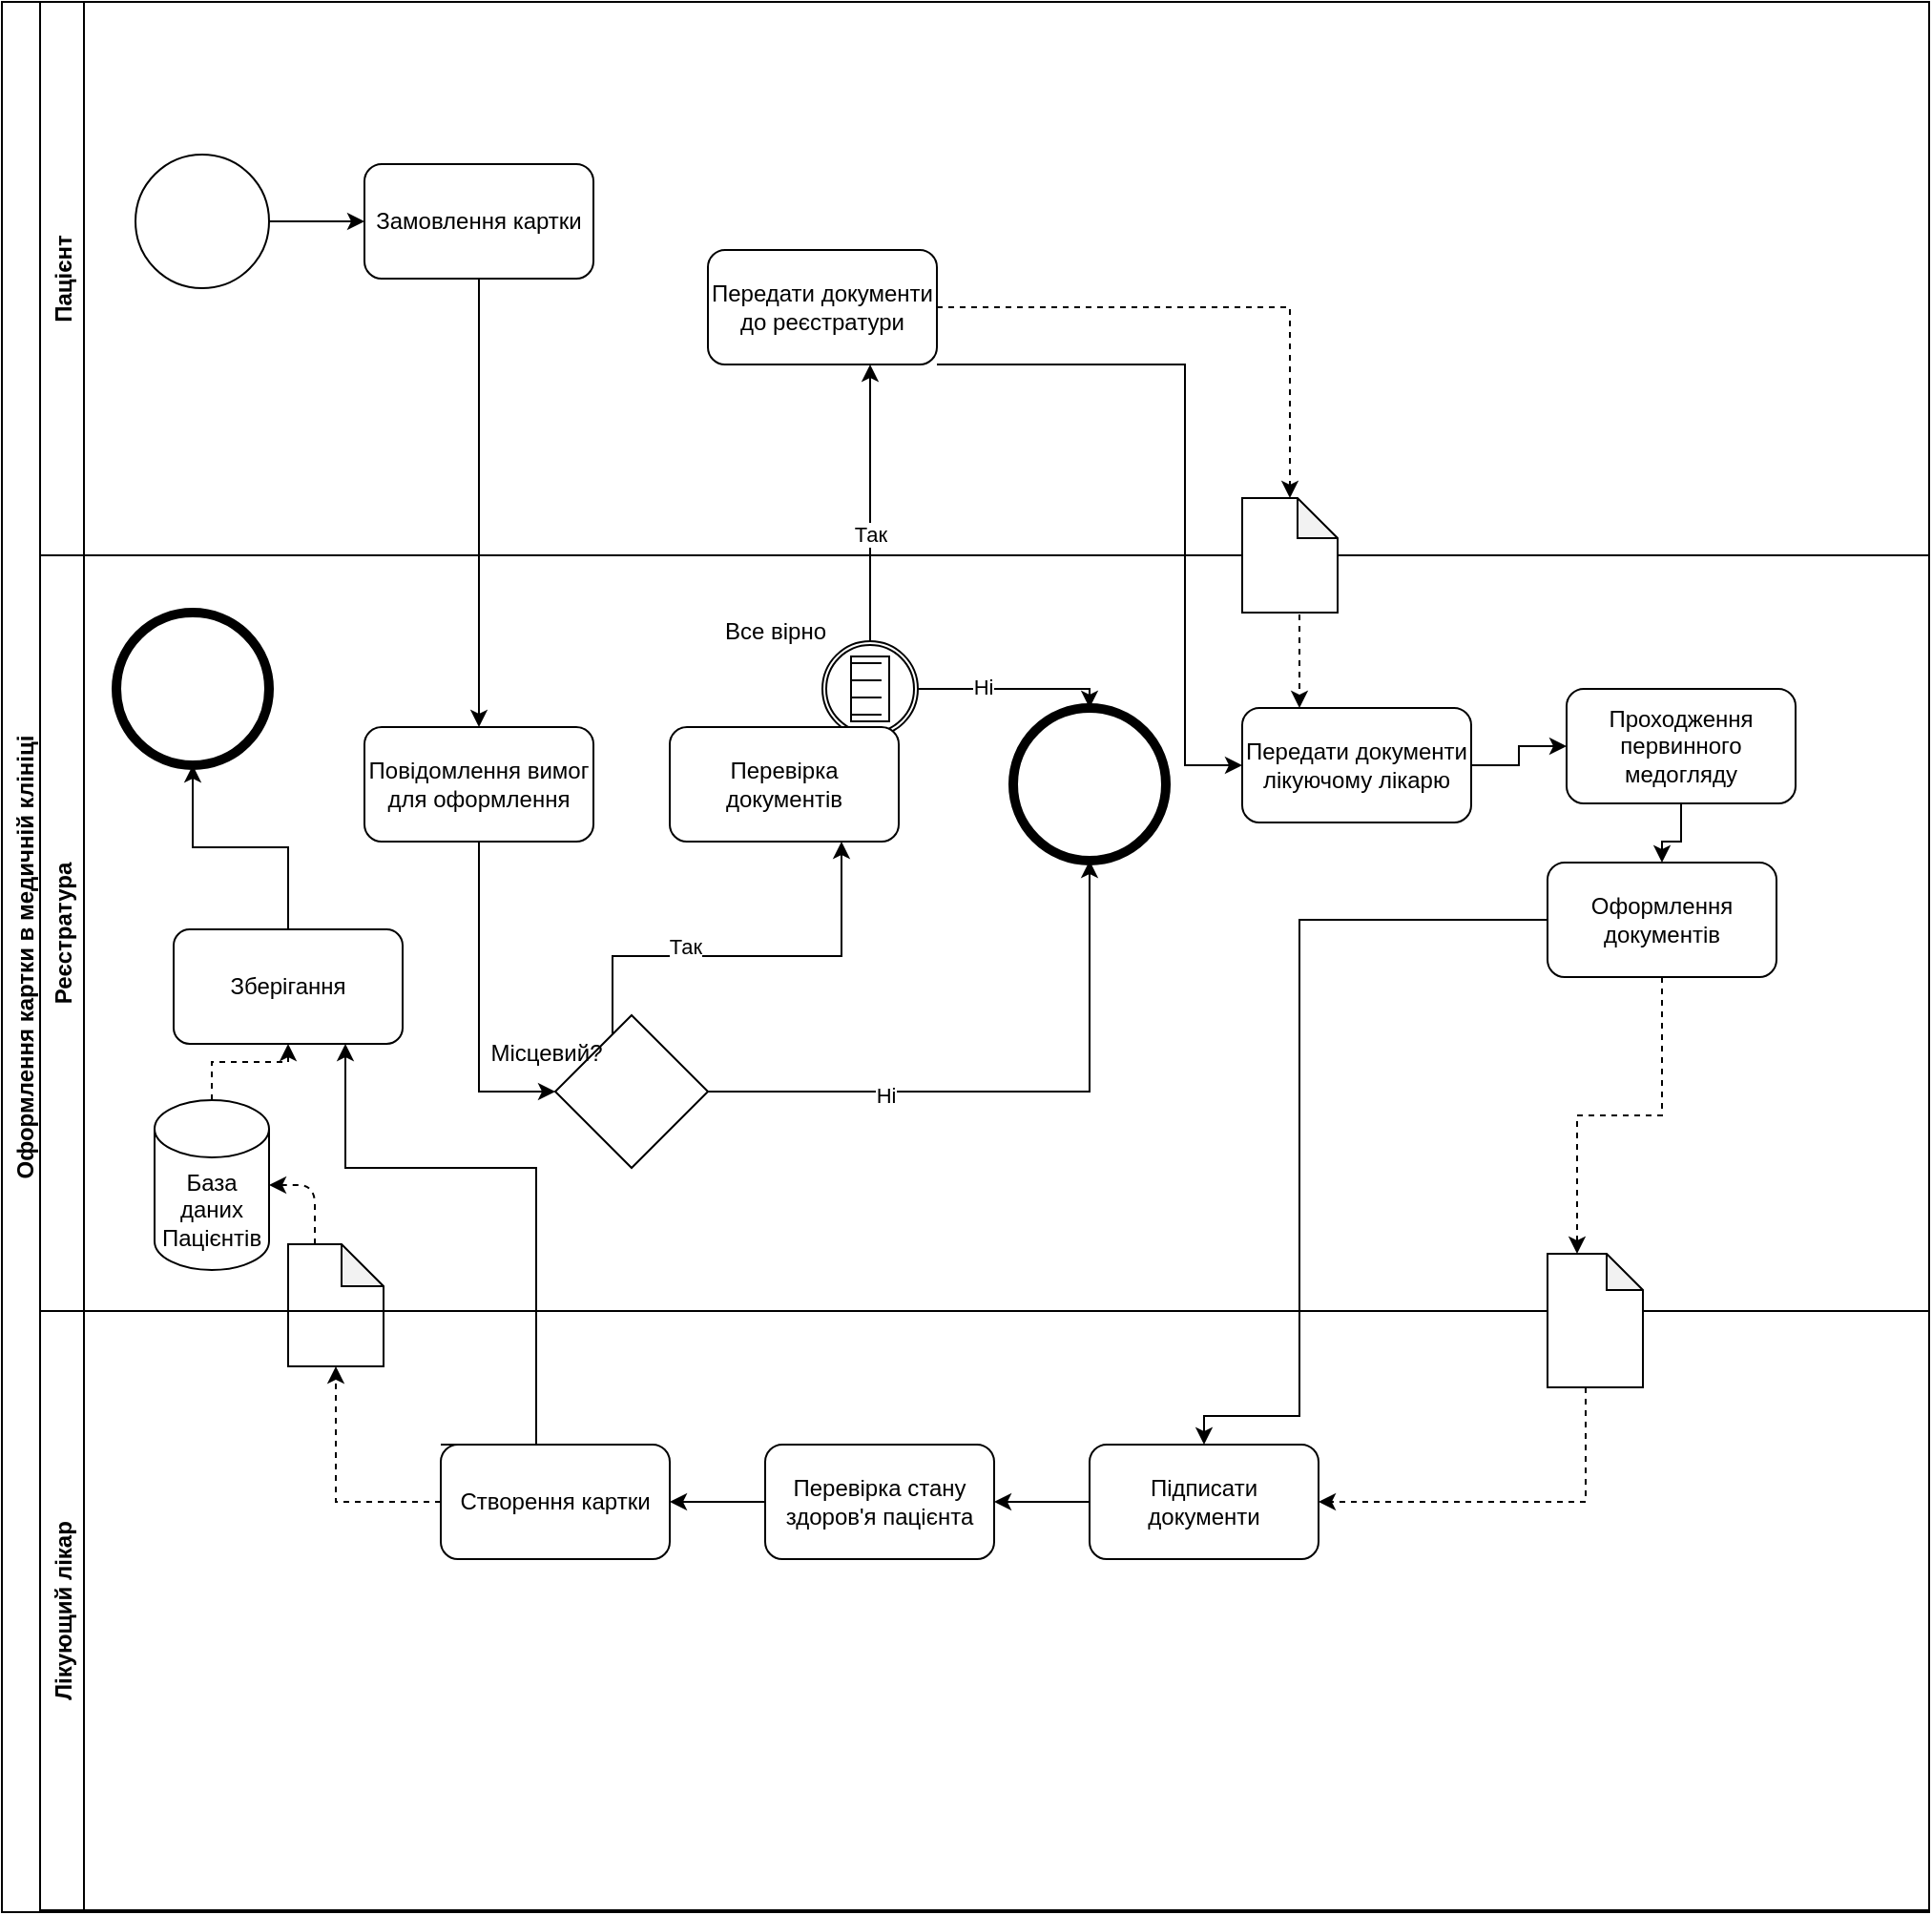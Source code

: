 <mxfile version="15.2.7" type="device"><diagram id="4jztojG4-954t06jh-xq" name="Page-1"><mxGraphModel dx="1218" dy="1852" grid="1" gridSize="10" guides="1" tooltips="1" connect="1" arrows="1" fold="1" page="1" pageScale="1" pageWidth="827" pageHeight="1169" math="0" shadow="0"><root><mxCell id="0"/><mxCell id="1" parent="0"/><mxCell id="5NLaiFlUXtKvMuu3MoWh-1" value="Оформлення картки в медичній клініці" style="swimlane;horizontal=0;" parent="1" vertex="1"><mxGeometry x="190" y="-80" width="1010" height="1001" as="geometry"/></mxCell><mxCell id="5NLaiFlUXtKvMuu3MoWh-3" value="Пацієнт" style="swimlane;horizontal=0;" parent="5NLaiFlUXtKvMuu3MoWh-1" vertex="1"><mxGeometry x="20" width="990" height="290" as="geometry"/></mxCell><mxCell id="5NLaiFlUXtKvMuu3MoWh-6" value="" style="ellipse;whiteSpace=wrap;html=1;aspect=fixed;" parent="5NLaiFlUXtKvMuu3MoWh-3" vertex="1"><mxGeometry x="50" y="80" width="70" height="70" as="geometry"/></mxCell><mxCell id="5NLaiFlUXtKvMuu3MoWh-8" value="Замовлення картки" style="rounded=1;whiteSpace=wrap;html=1;" parent="5NLaiFlUXtKvMuu3MoWh-3" vertex="1"><mxGeometry x="170" y="85" width="120" height="60" as="geometry"/></mxCell><mxCell id="5NLaiFlUXtKvMuu3MoWh-19" value="Передати документи до реєстратури" style="rounded=1;whiteSpace=wrap;html=1;strokeWidth=1;" parent="5NLaiFlUXtKvMuu3MoWh-3" vertex="1"><mxGeometry x="350" y="130" width="120" height="60" as="geometry"/></mxCell><mxCell id="5NLaiFlUXtKvMuu3MoWh-7" style="edgeStyle=orthogonalEdgeStyle;rounded=0;orthogonalLoop=1;jettySize=auto;html=1;entryX=0;entryY=0.5;entryDx=0;entryDy=0;" parent="5NLaiFlUXtKvMuu3MoWh-3" source="5NLaiFlUXtKvMuu3MoWh-6" target="5NLaiFlUXtKvMuu3MoWh-8" edge="1"><mxGeometry relative="1" as="geometry"><mxPoint x="130" y="235.0" as="targetPoint"/></mxGeometry></mxCell><mxCell id="5NLaiFlUXtKvMuu3MoWh-4" value="Реєстратура" style="swimlane;horizontal=0;" parent="5NLaiFlUXtKvMuu3MoWh-1" vertex="1"><mxGeometry x="20" y="290" width="990" height="396" as="geometry"/></mxCell><mxCell id="5NLaiFlUXtKvMuu3MoWh-9" value="Повідомлення вимог для оформлення" style="rounded=1;whiteSpace=wrap;html=1;" parent="5NLaiFlUXtKvMuu3MoWh-4" vertex="1"><mxGeometry x="170" y="90" width="120" height="60" as="geometry"/></mxCell><mxCell id="5NLaiFlUXtKvMuu3MoWh-18" value="" style="ellipse;whiteSpace=wrap;html=1;aspect=fixed;strokeWidth=5;" parent="5NLaiFlUXtKvMuu3MoWh-4" vertex="1"><mxGeometry x="510" y="80" width="80" height="80" as="geometry"/></mxCell><mxCell id="5NLaiFlUXtKvMuu3MoWh-20" value="" style="shape=note;whiteSpace=wrap;html=1;backgroundOutline=1;darkOpacity=0.05;strokeWidth=1;size=21;" parent="5NLaiFlUXtKvMuu3MoWh-4" vertex="1"><mxGeometry x="630" y="-30" width="50" height="60" as="geometry"/></mxCell><mxCell id="5NLaiFlUXtKvMuu3MoWh-46" style="edgeStyle=orthogonalEdgeStyle;rounded=0;orthogonalLoop=1;jettySize=auto;html=1;entryX=0;entryY=0.5;entryDx=0;entryDy=0;" parent="5NLaiFlUXtKvMuu3MoWh-4" source="5NLaiFlUXtKvMuu3MoWh-23" target="vphQnG_SbqhHYX8vPGdI-3" edge="1"><mxGeometry relative="1" as="geometry"><mxPoint x="820" y="110" as="targetPoint"/></mxGeometry></mxCell><mxCell id="5NLaiFlUXtKvMuu3MoWh-23" value="Передати документи лікуючому лікарю" style="rounded=1;whiteSpace=wrap;html=1;strokeWidth=1;" parent="5NLaiFlUXtKvMuu3MoWh-4" vertex="1"><mxGeometry x="630" y="80" width="120" height="60" as="geometry"/></mxCell><mxCell id="5NLaiFlUXtKvMuu3MoWh-25" value="" style="rhombus;whiteSpace=wrap;html=1;strokeWidth=1;" parent="5NLaiFlUXtKvMuu3MoWh-4" vertex="1"><mxGeometry x="270" y="241" width="80" height="80" as="geometry"/></mxCell><mxCell id="5NLaiFlUXtKvMuu3MoWh-17" value="Все вірно" style="text;html=1;align=center;verticalAlign=middle;resizable=0;points=[];autosize=1;strokeColor=none;fillColor=none;" parent="5NLaiFlUXtKvMuu3MoWh-4" vertex="1"><mxGeometry x="350" y="30" width="70" height="20" as="geometry"/></mxCell><mxCell id="5NLaiFlUXtKvMuu3MoWh-29" style="edgeStyle=orthogonalEdgeStyle;rounded=0;orthogonalLoop=1;jettySize=auto;html=1;entryX=0;entryY=0.5;entryDx=0;entryDy=0;startArrow=none;exitX=0.5;exitY=1;exitDx=0;exitDy=0;" parent="5NLaiFlUXtKvMuu3MoWh-4" source="5NLaiFlUXtKvMuu3MoWh-9" target="5NLaiFlUXtKvMuu3MoWh-25" edge="1"><mxGeometry relative="1" as="geometry"><mxPoint x="260" y="221" as="targetPoint"/><mxPoint x="230" y="231" as="sourcePoint"/><Array as="points"><mxPoint x="230" y="281"/></Array></mxGeometry></mxCell><mxCell id="5NLaiFlUXtKvMuu3MoWh-33" style="edgeStyle=orthogonalEdgeStyle;rounded=0;orthogonalLoop=1;jettySize=auto;html=1;entryX=0.75;entryY=1;entryDx=0;entryDy=0;" parent="5NLaiFlUXtKvMuu3MoWh-4" source="5NLaiFlUXtKvMuu3MoWh-25" target="QPTMEiMYbve0IJaPt5Dr-12" edge="1"><mxGeometry relative="1" as="geometry"><mxPoint x="410" y="161" as="targetPoint"/><Array as="points"><mxPoint x="300" y="210"/><mxPoint x="420" y="210"/></Array></mxGeometry></mxCell><mxCell id="5NLaiFlUXtKvMuu3MoWh-34" value="Так" style="edgeLabel;html=1;align=center;verticalAlign=middle;resizable=0;points=[];" parent="5NLaiFlUXtKvMuu3MoWh-33" vertex="1" connectable="0"><mxGeometry x="-0.295" y="5" relative="1" as="geometry"><mxPoint x="1" as="offset"/></mxGeometry></mxCell><mxCell id="5NLaiFlUXtKvMuu3MoWh-45" value="Оформлення документів" style="rounded=1;whiteSpace=wrap;html=1;strokeWidth=1;" parent="5NLaiFlUXtKvMuu3MoWh-4" vertex="1"><mxGeometry x="790" y="161" width="120" height="60" as="geometry"/></mxCell><mxCell id="5NLaiFlUXtKvMuu3MoWh-49" value="" style="shape=note;whiteSpace=wrap;html=1;backgroundOutline=1;darkOpacity=0.05;strokeWidth=1;size=22;" parent="5NLaiFlUXtKvMuu3MoWh-4" vertex="1"><mxGeometry x="130" y="361" width="50" height="64" as="geometry"/></mxCell><mxCell id="5NLaiFlUXtKvMuu3MoWh-55" style="edgeStyle=orthogonalEdgeStyle;rounded=0;orthogonalLoop=1;jettySize=auto;html=1;entryX=0.5;entryY=1;entryDx=0;entryDy=0;" parent="5NLaiFlUXtKvMuu3MoWh-4" source="5NLaiFlUXtKvMuu3MoWh-52" target="5NLaiFlUXtKvMuu3MoWh-54" edge="1"><mxGeometry relative="1" as="geometry"/></mxCell><mxCell id="5NLaiFlUXtKvMuu3MoWh-52" value="Зберігання" style="rounded=1;whiteSpace=wrap;html=1;strokeWidth=1;arcSize=14;" parent="5NLaiFlUXtKvMuu3MoWh-4" vertex="1"><mxGeometry x="70" y="196" width="120" height="60" as="geometry"/></mxCell><mxCell id="5NLaiFlUXtKvMuu3MoWh-54" value="" style="ellipse;whiteSpace=wrap;html=1;aspect=fixed;strokeWidth=5;" parent="5NLaiFlUXtKvMuu3MoWh-4" vertex="1"><mxGeometry x="40" y="30" width="80" height="80" as="geometry"/></mxCell><mxCell id="QPTMEiMYbve0IJaPt5Dr-3" style="edgeStyle=orthogonalEdgeStyle;rounded=1;orthogonalLoop=1;jettySize=auto;html=1;dashed=1;exitX=0;exitY=0;exitDx=14;exitDy=0;exitPerimeter=0;entryX=1;entryY=0.5;entryDx=0;entryDy=0;entryPerimeter=0;" parent="5NLaiFlUXtKvMuu3MoWh-4" source="5NLaiFlUXtKvMuu3MoWh-49" target="UR8E0mhiy3djR0xpYIbF-1" edge="1"><mxGeometry relative="1" as="geometry"><mxPoint x="130" y="311" as="targetPoint"/><Array as="points"><mxPoint x="144" y="330"/></Array><mxPoint x="120.0" y="311" as="sourcePoint"/></mxGeometry></mxCell><mxCell id="QPTMEiMYbve0IJaPt5Dr-11" value="" style="points=[[0.145,0.145,0],[0.5,0,0],[0.855,0.145,0],[1,0.5,0],[0.855,0.855,0],[0.5,1,0],[0.145,0.855,0],[0,0.5,0]];shape=mxgraph.bpmn.event;html=1;verticalLabelPosition=bottom;labelBackgroundColor=#ffffff;verticalAlign=top;align=center;perimeter=ellipsePerimeter;outlineConnect=0;aspect=fixed;outline=catching;symbol=conditional;" parent="5NLaiFlUXtKvMuu3MoWh-4" vertex="1"><mxGeometry x="410" y="45" width="50" height="50" as="geometry"/></mxCell><mxCell id="QPTMEiMYbve0IJaPt5Dr-12" value="Перевірка документів" style="rounded=1;whiteSpace=wrap;html=1;" parent="5NLaiFlUXtKvMuu3MoWh-4" vertex="1"><mxGeometry x="330" y="90" width="120" height="60" as="geometry"/></mxCell><mxCell id="5NLaiFlUXtKvMuu3MoWh-14" style="edgeStyle=orthogonalEdgeStyle;rounded=0;orthogonalLoop=1;jettySize=auto;html=1;exitX=1;exitY=0.5;exitDx=0;exitDy=0;exitPerimeter=0;entryX=0.5;entryY=0;entryDx=0;entryDy=0;" parent="5NLaiFlUXtKvMuu3MoWh-4" source="QPTMEiMYbve0IJaPt5Dr-11" target="5NLaiFlUXtKvMuu3MoWh-18" edge="1"><mxGeometry relative="1" as="geometry"><mxPoint x="510" y="120" as="targetPoint"/><mxPoint x="450" y="120" as="sourcePoint"/><Array as="points"><mxPoint x="550" y="70"/></Array></mxGeometry></mxCell><mxCell id="5NLaiFlUXtKvMuu3MoWh-16" value="Ні" style="edgeLabel;html=1;align=center;verticalAlign=middle;resizable=0;points=[];" parent="5NLaiFlUXtKvMuu3MoWh-14" vertex="1" connectable="0"><mxGeometry x="-0.322" y="1" relative="1" as="geometry"><mxPoint as="offset"/></mxGeometry></mxCell><mxCell id="5NLaiFlUXtKvMuu3MoWh-22" style="edgeStyle=orthogonalEdgeStyle;rounded=0;orthogonalLoop=1;jettySize=auto;html=1;dashed=1;entryX=0.25;entryY=0;entryDx=0;entryDy=0;exitX=0.5;exitY=1;exitDx=0;exitDy=0;exitPerimeter=0;" parent="5NLaiFlUXtKvMuu3MoWh-4" source="5NLaiFlUXtKvMuu3MoWh-20" target="5NLaiFlUXtKvMuu3MoWh-23" edge="1"><mxGeometry relative="1" as="geometry"><mxPoint x="650" y="150" as="targetPoint"/><mxPoint x="615" y="150" as="sourcePoint"/><Array as="points"><mxPoint x="660" y="30"/></Array></mxGeometry></mxCell><mxCell id="vphQnG_SbqhHYX8vPGdI-4" style="edgeStyle=orthogonalEdgeStyle;rounded=0;orthogonalLoop=1;jettySize=auto;html=1;entryX=0.5;entryY=0;entryDx=0;entryDy=0;" parent="5NLaiFlUXtKvMuu3MoWh-4" source="vphQnG_SbqhHYX8vPGdI-3" target="5NLaiFlUXtKvMuu3MoWh-45" edge="1"><mxGeometry relative="1" as="geometry"/></mxCell><mxCell id="vphQnG_SbqhHYX8vPGdI-3" value="Проходження первинного медогляду" style="rounded=1;whiteSpace=wrap;html=1;" parent="5NLaiFlUXtKvMuu3MoWh-4" vertex="1"><mxGeometry x="800" y="70" width="120" height="60" as="geometry"/></mxCell><mxCell id="5NLaiFlUXtKvMuu3MoWh-31" style="edgeStyle=orthogonalEdgeStyle;rounded=0;orthogonalLoop=1;jettySize=auto;html=1;entryX=0.5;entryY=1;entryDx=0;entryDy=0;" parent="5NLaiFlUXtKvMuu3MoWh-4" source="5NLaiFlUXtKvMuu3MoWh-25" target="5NLaiFlUXtKvMuu3MoWh-18" edge="1"><mxGeometry relative="1" as="geometry"><mxPoint x="510" y="280" as="targetPoint"/></mxGeometry></mxCell><mxCell id="5NLaiFlUXtKvMuu3MoWh-32" value="Ні" style="edgeLabel;html=1;align=center;verticalAlign=middle;resizable=0;points=[];" parent="5NLaiFlUXtKvMuu3MoWh-31" vertex="1" connectable="0"><mxGeometry x="-0.428" y="-2" relative="1" as="geometry"><mxPoint x="1" as="offset"/></mxGeometry></mxCell><mxCell id="5NLaiFlUXtKvMuu3MoWh-44" value="Місцевий?" style="text;html=1;align=center;verticalAlign=middle;resizable=0;points=[];autosize=1;strokeColor=none;fillColor=none;" parent="5NLaiFlUXtKvMuu3MoWh-4" vertex="1"><mxGeometry x="230" y="251" width="70" height="20" as="geometry"/></mxCell><mxCell id="UR8E0mhiy3djR0xpYIbF-2" style="edgeStyle=orthogonalEdgeStyle;rounded=0;orthogonalLoop=1;jettySize=auto;html=1;exitX=0.5;exitY=0;exitDx=0;exitDy=0;exitPerimeter=0;entryX=0.5;entryY=1;entryDx=0;entryDy=0;dashed=1;" edge="1" parent="5NLaiFlUXtKvMuu3MoWh-4" source="UR8E0mhiy3djR0xpYIbF-1" target="5NLaiFlUXtKvMuu3MoWh-52"><mxGeometry relative="1" as="geometry"/></mxCell><mxCell id="UR8E0mhiy3djR0xpYIbF-1" value="База даних Пацієнтів" style="shape=cylinder3;whiteSpace=wrap;html=1;boundedLbl=1;backgroundOutline=1;size=15;" vertex="1" parent="5NLaiFlUXtKvMuu3MoWh-4"><mxGeometry x="60" y="285.5" width="60" height="89" as="geometry"/></mxCell><mxCell id="5NLaiFlUXtKvMuu3MoWh-5" value="Лікующий лікар" style="swimlane;horizontal=0;" parent="5NLaiFlUXtKvMuu3MoWh-1" vertex="1"><mxGeometry x="20" y="686" width="990" height="314" as="geometry"/></mxCell><mxCell id="5NLaiFlUXtKvMuu3MoWh-48" style="edgeStyle=orthogonalEdgeStyle;rounded=0;orthogonalLoop=1;jettySize=auto;html=1;" parent="5NLaiFlUXtKvMuu3MoWh-5" source="5NLaiFlUXtKvMuu3MoWh-37" edge="1"><mxGeometry relative="1" as="geometry"><mxPoint x="500" y="100" as="targetPoint"/></mxGeometry></mxCell><mxCell id="5NLaiFlUXtKvMuu3MoWh-37" value="Підписати документи" style="rounded=1;whiteSpace=wrap;html=1;strokeWidth=1;" parent="5NLaiFlUXtKvMuu3MoWh-5" vertex="1"><mxGeometry x="550" y="70" width="120" height="60" as="geometry"/></mxCell><mxCell id="5NLaiFlUXtKvMuu3MoWh-35" value="" style="shape=note;whiteSpace=wrap;html=1;backgroundOutline=1;darkOpacity=0.05;strokeWidth=1;size=19;" parent="5NLaiFlUXtKvMuu3MoWh-5" vertex="1"><mxGeometry x="790" y="-30" width="50" height="70" as="geometry"/></mxCell><mxCell id="5NLaiFlUXtKvMuu3MoWh-39" style="edgeStyle=orthogonalEdgeStyle;rounded=0;orthogonalLoop=1;jettySize=auto;html=1;entryX=1;entryY=0.5;entryDx=0;entryDy=0;dashed=1;" parent="5NLaiFlUXtKvMuu3MoWh-5" source="5NLaiFlUXtKvMuu3MoWh-35" target="5NLaiFlUXtKvMuu3MoWh-37" edge="1"><mxGeometry relative="1" as="geometry"><Array as="points"><mxPoint x="810" y="100"/></Array></mxGeometry></mxCell><mxCell id="5NLaiFlUXtKvMuu3MoWh-47" value="Створення картки" style="rounded=1;whiteSpace=wrap;html=1;strokeWidth=1;" parent="5NLaiFlUXtKvMuu3MoWh-5" vertex="1"><mxGeometry x="210" y="70" width="120" height="60" as="geometry"/></mxCell><mxCell id="vphQnG_SbqhHYX8vPGdI-6" style="edgeStyle=orthogonalEdgeStyle;rounded=0;orthogonalLoop=1;jettySize=auto;html=1;entryX=1;entryY=0.5;entryDx=0;entryDy=0;" parent="5NLaiFlUXtKvMuu3MoWh-5" source="vphQnG_SbqhHYX8vPGdI-5" target="5NLaiFlUXtKvMuu3MoWh-47" edge="1"><mxGeometry relative="1" as="geometry"/></mxCell><mxCell id="vphQnG_SbqhHYX8vPGdI-5" value="Перевірка стану здоров'я пацієнта" style="rounded=1;whiteSpace=wrap;html=1;" parent="5NLaiFlUXtKvMuu3MoWh-5" vertex="1"><mxGeometry x="380" y="70" width="120" height="60" as="geometry"/></mxCell><mxCell id="5NLaiFlUXtKvMuu3MoWh-10" style="edgeStyle=orthogonalEdgeStyle;rounded=0;orthogonalLoop=1;jettySize=auto;html=1;entryX=0.5;entryY=0;entryDx=0;entryDy=0;" parent="5NLaiFlUXtKvMuu3MoWh-1" source="5NLaiFlUXtKvMuu3MoWh-8" target="5NLaiFlUXtKvMuu3MoWh-9" edge="1"><mxGeometry relative="1" as="geometry"/></mxCell><mxCell id="5NLaiFlUXtKvMuu3MoWh-13" style="edgeStyle=orthogonalEdgeStyle;rounded=0;orthogonalLoop=1;jettySize=auto;html=1;exitX=0.5;exitY=0;exitDx=0;exitDy=0;exitPerimeter=0;" parent="5NLaiFlUXtKvMuu3MoWh-1" source="QPTMEiMYbve0IJaPt5Dr-11" edge="1"><mxGeometry relative="1" as="geometry"><mxPoint x="455" y="190" as="targetPoint"/><mxPoint x="430" y="331" as="sourcePoint"/><Array as="points"><mxPoint x="455" y="190"/></Array></mxGeometry></mxCell><mxCell id="5NLaiFlUXtKvMuu3MoWh-15" value="Так" style="edgeLabel;html=1;align=center;verticalAlign=middle;resizable=0;points=[];" parent="5NLaiFlUXtKvMuu3MoWh-13" vertex="1" connectable="0"><mxGeometry x="-0.225" relative="1" as="geometry"><mxPoint as="offset"/></mxGeometry></mxCell><mxCell id="5NLaiFlUXtKvMuu3MoWh-21" style="edgeStyle=orthogonalEdgeStyle;rounded=0;orthogonalLoop=1;jettySize=auto;html=1;entryX=0.5;entryY=0;entryDx=0;entryDy=0;entryPerimeter=0;dashed=1;" parent="5NLaiFlUXtKvMuu3MoWh-1" source="5NLaiFlUXtKvMuu3MoWh-19" target="5NLaiFlUXtKvMuu3MoWh-20" edge="1"><mxGeometry relative="1" as="geometry"/></mxCell><mxCell id="5NLaiFlUXtKvMuu3MoWh-24" style="edgeStyle=orthogonalEdgeStyle;rounded=0;orthogonalLoop=1;jettySize=auto;html=1;entryX=0;entryY=0.5;entryDx=0;entryDy=0;" parent="5NLaiFlUXtKvMuu3MoWh-1" source="5NLaiFlUXtKvMuu3MoWh-19" target="5NLaiFlUXtKvMuu3MoWh-23" edge="1"><mxGeometry relative="1" as="geometry"><Array as="points"><mxPoint x="620" y="190"/><mxPoint x="620" y="400"/></Array></mxGeometry></mxCell><mxCell id="5NLaiFlUXtKvMuu3MoWh-40" style="edgeStyle=orthogonalEdgeStyle;rounded=0;orthogonalLoop=1;jettySize=auto;html=1;exitX=0;exitY=0.5;exitDx=0;exitDy=0;entryX=0.5;entryY=0;entryDx=0;entryDy=0;" parent="5NLaiFlUXtKvMuu3MoWh-1" source="5NLaiFlUXtKvMuu3MoWh-45" target="5NLaiFlUXtKvMuu3MoWh-37" edge="1"><mxGeometry relative="1" as="geometry"><Array as="points"><mxPoint x="680" y="481"/><mxPoint x="680" y="741"/><mxPoint x="630" y="741"/></Array><mxPoint x="570" y="741" as="targetPoint"/></mxGeometry></mxCell><mxCell id="5NLaiFlUXtKvMuu3MoWh-36" style="edgeStyle=orthogonalEdgeStyle;rounded=0;orthogonalLoop=1;jettySize=auto;html=1;entryX=0;entryY=0;entryDx=15.5;entryDy=0;entryPerimeter=0;dashed=1;exitX=0.5;exitY=1;exitDx=0;exitDy=0;" parent="5NLaiFlUXtKvMuu3MoWh-1" source="5NLaiFlUXtKvMuu3MoWh-45" target="5NLaiFlUXtKvMuu3MoWh-35" edge="1"><mxGeometry relative="1" as="geometry"/></mxCell><mxCell id="5NLaiFlUXtKvMuu3MoWh-50" style="edgeStyle=orthogonalEdgeStyle;rounded=0;orthogonalLoop=1;jettySize=auto;html=1;entryX=0.5;entryY=1;entryDx=0;entryDy=0;entryPerimeter=0;dashed=1;" parent="5NLaiFlUXtKvMuu3MoWh-1" source="5NLaiFlUXtKvMuu3MoWh-47" target="5NLaiFlUXtKvMuu3MoWh-49" edge="1"><mxGeometry relative="1" as="geometry"/></mxCell><mxCell id="5NLaiFlUXtKvMuu3MoWh-53" style="edgeStyle=orthogonalEdgeStyle;rounded=0;orthogonalLoop=1;jettySize=auto;html=1;exitX=0;exitY=0;exitDx=0;exitDy=0;entryX=0.75;entryY=1;entryDx=0;entryDy=0;" parent="5NLaiFlUXtKvMuu3MoWh-1" source="5NLaiFlUXtKvMuu3MoWh-47" target="5NLaiFlUXtKvMuu3MoWh-52" edge="1"><mxGeometry relative="1" as="geometry"><Array as="points"><mxPoint x="280" y="756"/><mxPoint x="280" y="611"/><mxPoint x="180" y="611"/></Array></mxGeometry></mxCell></root></mxGraphModel></diagram></mxfile>